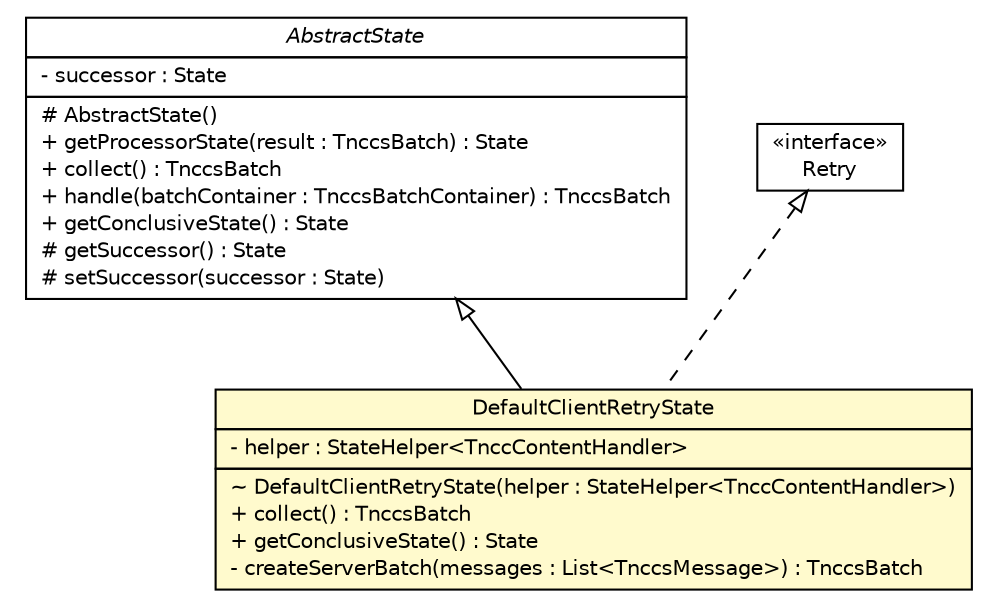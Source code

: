 #!/usr/local/bin/dot
#
# Class diagram 
# Generated by UMLGraph version R5_6 (http://www.umlgraph.org/)
#

digraph G {
	edge [fontname="Helvetica",fontsize=10,labelfontname="Helvetica",labelfontsize=10];
	node [fontname="Helvetica",fontsize=10,shape=plaintext];
	nodesep=0.25;
	ranksep=0.5;
	// de.hsbremen.tc.tnc.tnccs.session.statemachine.AbstractState
	c9149 [label=<<table title="de.hsbremen.tc.tnc.tnccs.session.statemachine.AbstractState" border="0" cellborder="1" cellspacing="0" cellpadding="2" port="p" href="../AbstractState.html">
		<tr><td><table border="0" cellspacing="0" cellpadding="1">
<tr><td align="center" balign="center"><font face="Helvetica-Oblique"> AbstractState </font></td></tr>
		</table></td></tr>
		<tr><td><table border="0" cellspacing="0" cellpadding="1">
<tr><td align="left" balign="left"> - successor : State </td></tr>
		</table></td></tr>
		<tr><td><table border="0" cellspacing="0" cellpadding="1">
<tr><td align="left" balign="left"> # AbstractState() </td></tr>
<tr><td align="left" balign="left"> + getProcessorState(result : TnccsBatch) : State </td></tr>
<tr><td align="left" balign="left"> + collect() : TnccsBatch </td></tr>
<tr><td align="left" balign="left"> + handle(batchContainer : TnccsBatchContainer) : TnccsBatch </td></tr>
<tr><td align="left" balign="left"> + getConclusiveState() : State </td></tr>
<tr><td align="left" balign="left"> # getSuccessor() : State </td></tr>
<tr><td align="left" balign="left"> # setSuccessor(successor : State) </td></tr>
		</table></td></tr>
		</table>>, URL="../AbstractState.html", fontname="Helvetica", fontcolor="black", fontsize=10.0];
	// de.hsbremen.tc.tnc.tnccs.session.statemachine.Retry
	c9156 [label=<<table title="de.hsbremen.tc.tnc.tnccs.session.statemachine.Retry" border="0" cellborder="1" cellspacing="0" cellpadding="2" port="p" href="../Retry.html">
		<tr><td><table border="0" cellspacing="0" cellpadding="1">
<tr><td align="center" balign="center"> &#171;interface&#187; </td></tr>
<tr><td align="center" balign="center"> Retry </td></tr>
		</table></td></tr>
		</table>>, URL="../Retry.html", fontname="Helvetica", fontcolor="black", fontsize=10.0];
	// de.hsbremen.tc.tnc.tnccs.session.statemachine.simple.DefaultClientRetryState
	c9171 [label=<<table title="de.hsbremen.tc.tnc.tnccs.session.statemachine.simple.DefaultClientRetryState" border="0" cellborder="1" cellspacing="0" cellpadding="2" port="p" bgcolor="lemonChiffon" href="./DefaultClientRetryState.html">
		<tr><td><table border="0" cellspacing="0" cellpadding="1">
<tr><td align="center" balign="center"> DefaultClientRetryState </td></tr>
		</table></td></tr>
		<tr><td><table border="0" cellspacing="0" cellpadding="1">
<tr><td align="left" balign="left"> - helper : StateHelper&lt;TnccContentHandler&gt; </td></tr>
		</table></td></tr>
		<tr><td><table border="0" cellspacing="0" cellpadding="1">
<tr><td align="left" balign="left"> ~ DefaultClientRetryState(helper : StateHelper&lt;TnccContentHandler&gt;) </td></tr>
<tr><td align="left" balign="left"> + collect() : TnccsBatch </td></tr>
<tr><td align="left" balign="left"> + getConclusiveState() : State </td></tr>
<tr><td align="left" balign="left"> - createServerBatch(messages : List&lt;TnccsMessage&gt;) : TnccsBatch </td></tr>
		</table></td></tr>
		</table>>, URL="./DefaultClientRetryState.html", fontname="Helvetica", fontcolor="black", fontsize=10.0];
	//de.hsbremen.tc.tnc.tnccs.session.statemachine.simple.DefaultClientRetryState extends de.hsbremen.tc.tnc.tnccs.session.statemachine.AbstractState
	c9149:p -> c9171:p [dir=back,arrowtail=empty];
	//de.hsbremen.tc.tnc.tnccs.session.statemachine.simple.DefaultClientRetryState implements de.hsbremen.tc.tnc.tnccs.session.statemachine.Retry
	c9156:p -> c9171:p [dir=back,arrowtail=empty,style=dashed];
}

